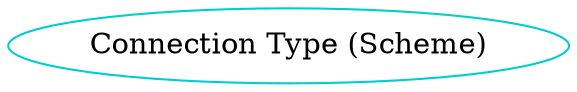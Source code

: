 digraph scheme {
    /* definitions for each type component */
	Scheme 	    [shape=oval, color=cyan3, label="Connection Type (Scheme)"];
}

/* dot -Tpng sample.dot -o sample.png */
